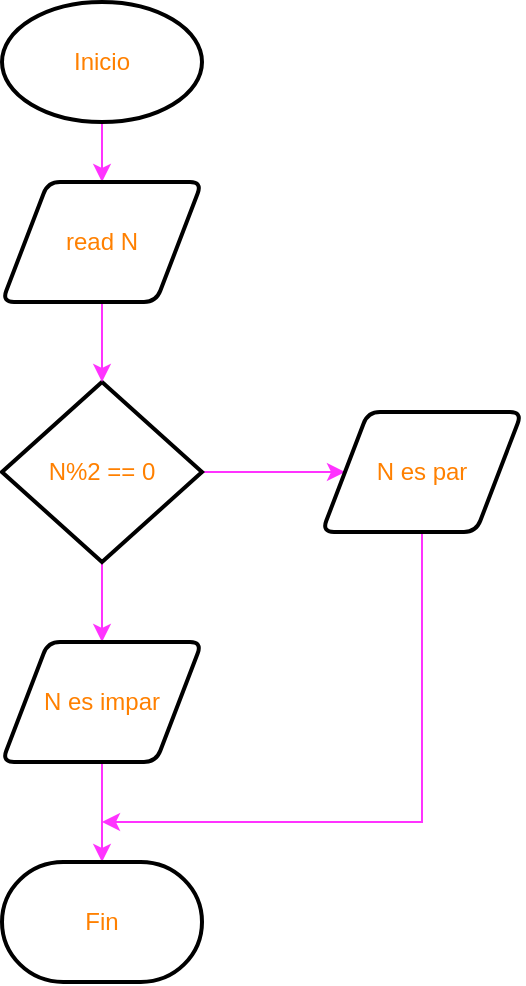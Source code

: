 <mxfile version="13.6.6" type="github">
  <diagram id="C5RBs43oDa-KdzZeNtuy" name="Page-1">
    <mxGraphModel dx="1102" dy="614" grid="1" gridSize="10" guides="1" tooltips="1" connect="1" arrows="1" fold="1" page="1" pageScale="1" pageWidth="827" pageHeight="1169" math="0" shadow="0">
      <root>
        <mxCell id="WIyWlLk6GJQsqaUBKTNV-0" />
        <mxCell id="WIyWlLk6GJQsqaUBKTNV-1" parent="WIyWlLk6GJQsqaUBKTNV-0" />
        <mxCell id="fc0hgk75tzBXO0NUroSb-18" value="" style="edgeStyle=orthogonalEdgeStyle;rounded=0;orthogonalLoop=1;jettySize=auto;html=1;labelBackgroundColor=#990099;strokeColor=#FF33FF;fontColor=#FF8000;" edge="1" parent="WIyWlLk6GJQsqaUBKTNV-1" source="fc0hgk75tzBXO0NUroSb-8" target="fc0hgk75tzBXO0NUroSb-17">
          <mxGeometry relative="1" as="geometry" />
        </mxCell>
        <mxCell id="fc0hgk75tzBXO0NUroSb-8" value="Inicio" style="strokeWidth=2;html=1;shape=mxgraph.flowchart.start_1;whiteSpace=wrap;fontColor=#FF8000;" vertex="1" parent="WIyWlLk6GJQsqaUBKTNV-1">
          <mxGeometry x="220" y="50" width="100" height="60" as="geometry" />
        </mxCell>
        <mxCell id="fc0hgk75tzBXO0NUroSb-25" value="" style="edgeStyle=orthogonalEdgeStyle;rounded=0;orthogonalLoop=1;jettySize=auto;html=1;labelBackgroundColor=#990099;strokeColor=#FF33FF;fontColor=#FF8000;" edge="1" parent="WIyWlLk6GJQsqaUBKTNV-1" source="fc0hgk75tzBXO0NUroSb-15" target="fc0hgk75tzBXO0NUroSb-20">
          <mxGeometry relative="1" as="geometry" />
        </mxCell>
        <mxCell id="fc0hgk75tzBXO0NUroSb-27" value="" style="edgeStyle=orthogonalEdgeStyle;rounded=0;orthogonalLoop=1;jettySize=auto;html=1;labelBackgroundColor=#990099;strokeColor=#FF33FF;fontColor=#FF8000;" edge="1" parent="WIyWlLk6GJQsqaUBKTNV-1" source="fc0hgk75tzBXO0NUroSb-15" target="fc0hgk75tzBXO0NUroSb-21">
          <mxGeometry relative="1" as="geometry" />
        </mxCell>
        <mxCell id="fc0hgk75tzBXO0NUroSb-15" value="N%2 == 0" style="strokeWidth=2;html=1;shape=mxgraph.flowchart.decision;whiteSpace=wrap;fontColor=#FF8000;" vertex="1" parent="WIyWlLk6GJQsqaUBKTNV-1">
          <mxGeometry x="220" y="240" width="100" height="90" as="geometry" />
        </mxCell>
        <mxCell id="fc0hgk75tzBXO0NUroSb-24" value="" style="edgeStyle=orthogonalEdgeStyle;rounded=0;orthogonalLoop=1;jettySize=auto;html=1;labelBackgroundColor=#990099;strokeColor=#FF33FF;fontColor=#FF8000;" edge="1" parent="WIyWlLk6GJQsqaUBKTNV-1" source="fc0hgk75tzBXO0NUroSb-17" target="fc0hgk75tzBXO0NUroSb-15">
          <mxGeometry relative="1" as="geometry" />
        </mxCell>
        <mxCell id="fc0hgk75tzBXO0NUroSb-17" value="read N" style="shape=parallelogram;html=1;strokeWidth=2;perimeter=parallelogramPerimeter;whiteSpace=wrap;rounded=1;arcSize=12;size=0.23;fontColor=#FF8000;" vertex="1" parent="WIyWlLk6GJQsqaUBKTNV-1">
          <mxGeometry x="220" y="140" width="100" height="60" as="geometry" />
        </mxCell>
        <mxCell id="fc0hgk75tzBXO0NUroSb-29" style="edgeStyle=orthogonalEdgeStyle;rounded=0;orthogonalLoop=1;jettySize=auto;html=1;labelBackgroundColor=#990099;strokeColor=#FF33FF;fontColor=#FF8000;" edge="1" parent="WIyWlLk6GJQsqaUBKTNV-1" source="fc0hgk75tzBXO0NUroSb-20">
          <mxGeometry relative="1" as="geometry">
            <mxPoint x="270" y="460" as="targetPoint" />
            <Array as="points">
              <mxPoint x="430" y="460" />
            </Array>
          </mxGeometry>
        </mxCell>
        <mxCell id="fc0hgk75tzBXO0NUroSb-20" value="N es par" style="shape=parallelogram;html=1;strokeWidth=2;perimeter=parallelogramPerimeter;whiteSpace=wrap;rounded=1;arcSize=12;size=0.23;fontColor=#FF8000;" vertex="1" parent="WIyWlLk6GJQsqaUBKTNV-1">
          <mxGeometry x="380" y="255" width="100" height="60" as="geometry" />
        </mxCell>
        <mxCell id="fc0hgk75tzBXO0NUroSb-28" value="" style="edgeStyle=orthogonalEdgeStyle;rounded=0;orthogonalLoop=1;jettySize=auto;html=1;labelBackgroundColor=#990099;strokeColor=#FF33FF;fontColor=#FF8000;" edge="1" parent="WIyWlLk6GJQsqaUBKTNV-1" source="fc0hgk75tzBXO0NUroSb-21" target="fc0hgk75tzBXO0NUroSb-22">
          <mxGeometry relative="1" as="geometry" />
        </mxCell>
        <mxCell id="fc0hgk75tzBXO0NUroSb-21" value="N es impar" style="shape=parallelogram;html=1;strokeWidth=2;perimeter=parallelogramPerimeter;whiteSpace=wrap;rounded=1;arcSize=12;size=0.23;fontColor=#FF8000;" vertex="1" parent="WIyWlLk6GJQsqaUBKTNV-1">
          <mxGeometry x="220" y="370" width="100" height="60" as="geometry" />
        </mxCell>
        <mxCell id="fc0hgk75tzBXO0NUroSb-22" value="Fin" style="strokeWidth=2;html=1;shape=mxgraph.flowchart.terminator;whiteSpace=wrap;fontColor=#FF8000;" vertex="1" parent="WIyWlLk6GJQsqaUBKTNV-1">
          <mxGeometry x="220" y="480" width="100" height="60" as="geometry" />
        </mxCell>
      </root>
    </mxGraphModel>
  </diagram>
</mxfile>
